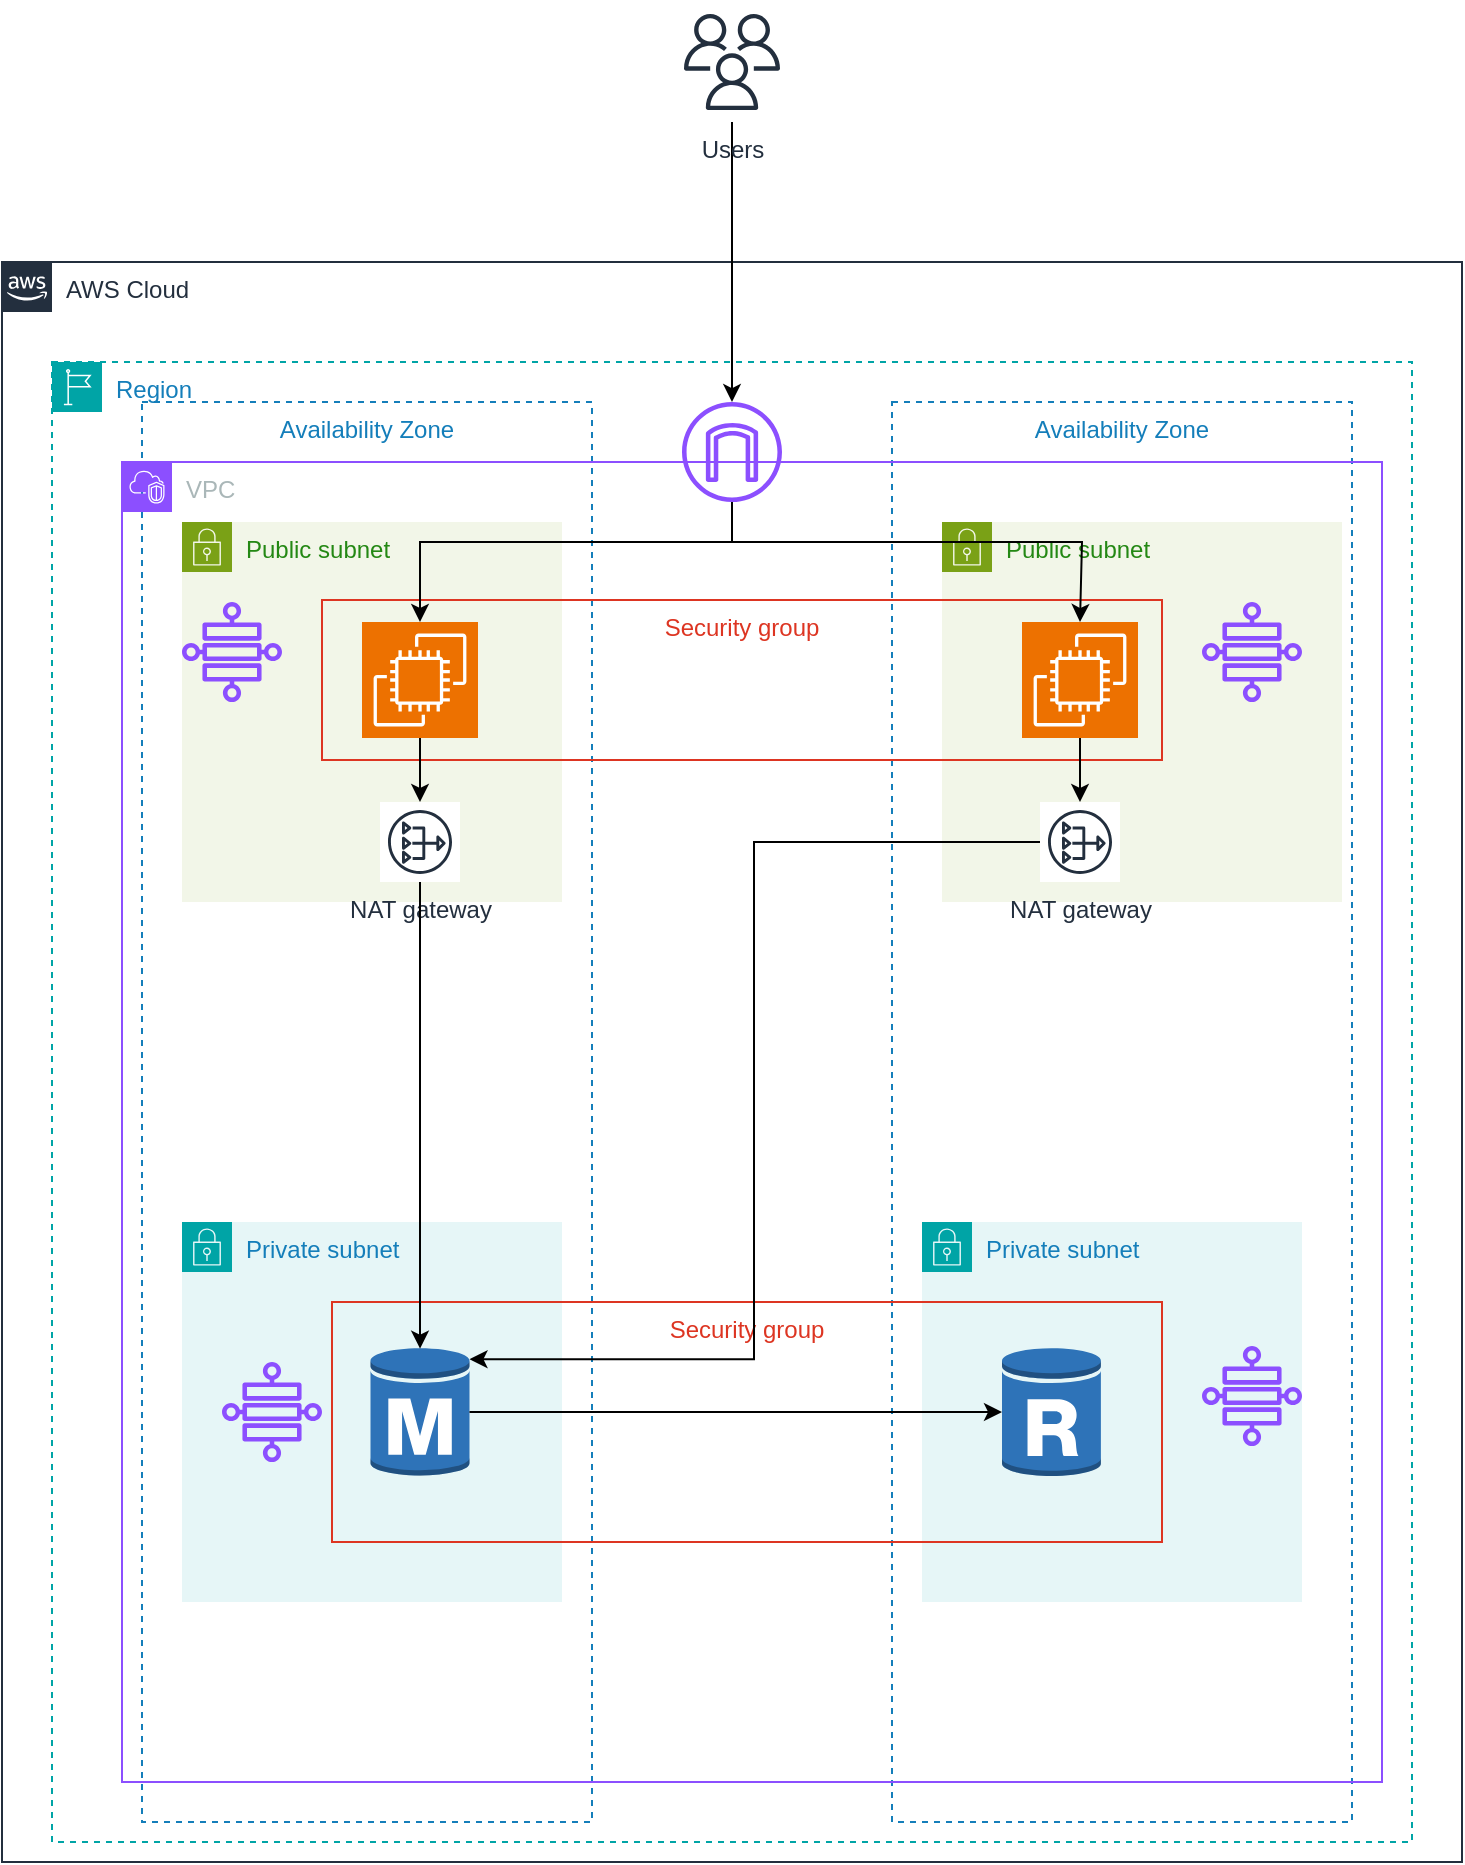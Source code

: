 <mxfile version="27.1.1">
  <diagram name="Page-1" id="qLuCCpbJN-aaw5hV-l8X">
    <mxGraphModel dx="530" dy="1434" grid="1" gridSize="10" guides="1" tooltips="1" connect="1" arrows="1" fold="1" page="1" pageScale="1" pageWidth="850" pageHeight="1100" math="0" shadow="0">
      <root>
        <mxCell id="0" />
        <mxCell id="1" parent="0" />
        <mxCell id="K1gE3kfEb24jbkrRVwB1-1" value="AWS Cloud" style="points=[[0,0],[0.25,0],[0.5,0],[0.75,0],[1,0],[1,0.25],[1,0.5],[1,0.75],[1,1],[0.75,1],[0.5,1],[0.25,1],[0,1],[0,0.75],[0,0.5],[0,0.25]];outlineConnect=0;gradientColor=none;html=1;whiteSpace=wrap;fontSize=12;fontStyle=0;container=1;pointerEvents=0;collapsible=0;recursiveResize=0;shape=mxgraph.aws4.group;grIcon=mxgraph.aws4.group_aws_cloud_alt;strokeColor=#232F3E;fillColor=none;verticalAlign=top;align=left;spacingLeft=30;fontColor=#232F3E;dashed=0;" vertex="1" parent="1">
          <mxGeometry x="70" y="-820" width="730" height="800" as="geometry" />
        </mxCell>
        <mxCell id="K1gE3kfEb24jbkrRVwB1-2" value="Region" style="points=[[0,0],[0.25,0],[0.5,0],[0.75,0],[1,0],[1,0.25],[1,0.5],[1,0.75],[1,1],[0.75,1],[0.5,1],[0.25,1],[0,1],[0,0.75],[0,0.5],[0,0.25]];outlineConnect=0;gradientColor=none;html=1;whiteSpace=wrap;fontSize=12;fontStyle=0;container=1;pointerEvents=0;collapsible=0;recursiveResize=0;shape=mxgraph.aws4.group;grIcon=mxgraph.aws4.group_region;strokeColor=#00A4A6;fillColor=none;verticalAlign=top;align=left;spacingLeft=30;fontColor=#147EBA;dashed=1;" vertex="1" parent="K1gE3kfEb24jbkrRVwB1-1">
          <mxGeometry x="25" y="50" width="680" height="740" as="geometry" />
        </mxCell>
        <mxCell id="K1gE3kfEb24jbkrRVwB1-5" value="Availability Zone" style="fillColor=none;strokeColor=#147EBA;dashed=1;verticalAlign=top;fontStyle=0;fontColor=#147EBA;whiteSpace=wrap;html=1;" vertex="1" parent="K1gE3kfEb24jbkrRVwB1-2">
          <mxGeometry x="45" y="20" width="225" height="710" as="geometry" />
        </mxCell>
        <mxCell id="K1gE3kfEb24jbkrRVwB1-6" value="Availability Zone" style="fillColor=none;strokeColor=#147EBA;dashed=1;verticalAlign=top;fontStyle=0;fontColor=#147EBA;whiteSpace=wrap;html=1;" vertex="1" parent="K1gE3kfEb24jbkrRVwB1-2">
          <mxGeometry x="420" y="20" width="230" height="710" as="geometry" />
        </mxCell>
        <mxCell id="K1gE3kfEb24jbkrRVwB1-7" value="VPC" style="points=[[0,0],[0.25,0],[0.5,0],[0.75,0],[1,0],[1,0.25],[1,0.5],[1,0.75],[1,1],[0.75,1],[0.5,1],[0.25,1],[0,1],[0,0.75],[0,0.5],[0,0.25]];outlineConnect=0;gradientColor=none;html=1;whiteSpace=wrap;fontSize=12;fontStyle=0;container=1;pointerEvents=0;collapsible=0;recursiveResize=0;shape=mxgraph.aws4.group;grIcon=mxgraph.aws4.group_vpc2;strokeColor=#8C4FFF;fillColor=none;verticalAlign=top;align=left;spacingLeft=30;fontColor=#AAB7B8;dashed=0;" vertex="1" parent="K1gE3kfEb24jbkrRVwB1-2">
          <mxGeometry x="35" y="50" width="630" height="660" as="geometry" />
        </mxCell>
        <mxCell id="K1gE3kfEb24jbkrRVwB1-8" value="Public subnet" style="points=[[0,0],[0.25,0],[0.5,0],[0.75,0],[1,0],[1,0.25],[1,0.5],[1,0.75],[1,1],[0.75,1],[0.5,1],[0.25,1],[0,1],[0,0.75],[0,0.5],[0,0.25]];outlineConnect=0;gradientColor=none;html=1;whiteSpace=wrap;fontSize=12;fontStyle=0;container=1;pointerEvents=0;collapsible=0;recursiveResize=0;shape=mxgraph.aws4.group;grIcon=mxgraph.aws4.group_security_group;grStroke=0;strokeColor=#7AA116;fillColor=#F2F6E8;verticalAlign=top;align=left;spacingLeft=30;fontColor=#248814;dashed=0;" vertex="1" parent="K1gE3kfEb24jbkrRVwB1-7">
          <mxGeometry x="30" y="30" width="190" height="190" as="geometry" />
        </mxCell>
        <mxCell id="K1gE3kfEb24jbkrRVwB1-20" value="NAT gateway" style="sketch=0;outlineConnect=0;fontColor=#232F3E;gradientColor=none;strokeColor=#232F3E;fillColor=#ffffff;dashed=0;verticalLabelPosition=bottom;verticalAlign=top;align=center;html=1;fontSize=12;fontStyle=0;aspect=fixed;shape=mxgraph.aws4.resourceIcon;resIcon=mxgraph.aws4.nat_gateway;" vertex="1" parent="K1gE3kfEb24jbkrRVwB1-8">
          <mxGeometry x="99" y="140" width="40" height="40" as="geometry" />
        </mxCell>
        <mxCell id="K1gE3kfEb24jbkrRVwB1-23" value="" style="sketch=0;outlineConnect=0;fontColor=#232F3E;gradientColor=none;fillColor=#8C4FFF;strokeColor=none;dashed=0;verticalLabelPosition=bottom;verticalAlign=top;align=center;html=1;fontSize=12;fontStyle=0;aspect=fixed;pointerEvents=1;shape=mxgraph.aws4.cloud_wan_transit_gateway_route_table_attachment;" vertex="1" parent="K1gE3kfEb24jbkrRVwB1-8">
          <mxGeometry y="40" width="50" height="50" as="geometry" />
        </mxCell>
        <mxCell id="K1gE3kfEb24jbkrRVwB1-9" value="Public subnet" style="points=[[0,0],[0.25,0],[0.5,0],[0.75,0],[1,0],[1,0.25],[1,0.5],[1,0.75],[1,1],[0.75,1],[0.5,1],[0.25,1],[0,1],[0,0.75],[0,0.5],[0,0.25]];outlineConnect=0;gradientColor=none;html=1;whiteSpace=wrap;fontSize=12;fontStyle=0;container=1;pointerEvents=0;collapsible=0;recursiveResize=0;shape=mxgraph.aws4.group;grIcon=mxgraph.aws4.group_security_group;grStroke=0;strokeColor=#7AA116;fillColor=#F2F6E8;verticalAlign=top;align=left;spacingLeft=30;fontColor=#248814;dashed=0;" vertex="1" parent="K1gE3kfEb24jbkrRVwB1-7">
          <mxGeometry x="410" y="30" width="200" height="190" as="geometry" />
        </mxCell>
        <mxCell id="K1gE3kfEb24jbkrRVwB1-24" value="" style="sketch=0;outlineConnect=0;fontColor=#232F3E;gradientColor=none;fillColor=#8C4FFF;strokeColor=none;dashed=0;verticalLabelPosition=bottom;verticalAlign=top;align=center;html=1;fontSize=12;fontStyle=0;aspect=fixed;pointerEvents=1;shape=mxgraph.aws4.cloud_wan_transit_gateway_route_table_attachment;" vertex="1" parent="K1gE3kfEb24jbkrRVwB1-9">
          <mxGeometry x="130" y="40" width="50" height="50" as="geometry" />
        </mxCell>
        <mxCell id="K1gE3kfEb24jbkrRVwB1-10" value="Private subnet" style="points=[[0,0],[0.25,0],[0.5,0],[0.75,0],[1,0],[1,0.25],[1,0.5],[1,0.75],[1,1],[0.75,1],[0.5,1],[0.25,1],[0,1],[0,0.75],[0,0.5],[0,0.25]];outlineConnect=0;gradientColor=none;html=1;whiteSpace=wrap;fontSize=12;fontStyle=0;container=1;pointerEvents=0;collapsible=0;recursiveResize=0;shape=mxgraph.aws4.group;grIcon=mxgraph.aws4.group_security_group;grStroke=0;strokeColor=#00A4A6;fillColor=#E6F6F7;verticalAlign=top;align=left;spacingLeft=30;fontColor=#147EBA;dashed=0;" vertex="1" parent="K1gE3kfEb24jbkrRVwB1-7">
          <mxGeometry x="30" y="380" width="190" height="190" as="geometry" />
        </mxCell>
        <mxCell id="K1gE3kfEb24jbkrRVwB1-25" value="" style="sketch=0;outlineConnect=0;fontColor=#232F3E;gradientColor=none;fillColor=#8C4FFF;strokeColor=none;dashed=0;verticalLabelPosition=bottom;verticalAlign=top;align=center;html=1;fontSize=12;fontStyle=0;aspect=fixed;pointerEvents=1;shape=mxgraph.aws4.cloud_wan_transit_gateway_route_table_attachment;" vertex="1" parent="K1gE3kfEb24jbkrRVwB1-10">
          <mxGeometry x="20" y="70" width="50" height="50" as="geometry" />
        </mxCell>
        <mxCell id="K1gE3kfEb24jbkrRVwB1-11" value="Private subnet" style="points=[[0,0],[0.25,0],[0.5,0],[0.75,0],[1,0],[1,0.25],[1,0.5],[1,0.75],[1,1],[0.75,1],[0.5,1],[0.25,1],[0,1],[0,0.75],[0,0.5],[0,0.25]];outlineConnect=0;gradientColor=none;html=1;whiteSpace=wrap;fontSize=12;fontStyle=0;container=1;pointerEvents=0;collapsible=0;recursiveResize=0;shape=mxgraph.aws4.group;grIcon=mxgraph.aws4.group_security_group;grStroke=0;strokeColor=#00A4A6;fillColor=#E6F6F7;verticalAlign=top;align=left;spacingLeft=30;fontColor=#147EBA;dashed=0;" vertex="1" parent="K1gE3kfEb24jbkrRVwB1-7">
          <mxGeometry x="400" y="380" width="190" height="190" as="geometry" />
        </mxCell>
        <mxCell id="K1gE3kfEb24jbkrRVwB1-26" value="" style="sketch=0;outlineConnect=0;fontColor=#232F3E;gradientColor=none;fillColor=#8C4FFF;strokeColor=none;dashed=0;verticalLabelPosition=bottom;verticalAlign=top;align=center;html=1;fontSize=12;fontStyle=0;aspect=fixed;pointerEvents=1;shape=mxgraph.aws4.cloud_wan_transit_gateway_route_table_attachment;" vertex="1" parent="K1gE3kfEb24jbkrRVwB1-11">
          <mxGeometry x="140" y="62" width="50" height="50" as="geometry" />
        </mxCell>
        <mxCell id="K1gE3kfEb24jbkrRVwB1-12" value="" style="sketch=0;outlineConnect=0;fontColor=#232F3E;gradientColor=none;fillColor=#8C4FFF;strokeColor=none;dashed=0;verticalLabelPosition=bottom;verticalAlign=top;align=center;html=1;fontSize=12;fontStyle=0;aspect=fixed;pointerEvents=1;shape=mxgraph.aws4.internet_gateway;" vertex="1" parent="K1gE3kfEb24jbkrRVwB1-7">
          <mxGeometry x="280" y="-30" width="50" height="50" as="geometry" />
        </mxCell>
        <mxCell id="K1gE3kfEb24jbkrRVwB1-28" value="Security group" style="fillColor=none;strokeColor=#DD3522;verticalAlign=top;fontStyle=0;fontColor=#DD3522;whiteSpace=wrap;html=1;" vertex="1" parent="K1gE3kfEb24jbkrRVwB1-7">
          <mxGeometry x="100" y="69" width="420" height="80" as="geometry" />
        </mxCell>
        <mxCell id="K1gE3kfEb24jbkrRVwB1-39" style="edgeStyle=orthogonalEdgeStyle;rounded=0;orthogonalLoop=1;jettySize=auto;html=1;" edge="1" parent="K1gE3kfEb24jbkrRVwB1-7" source="K1gE3kfEb24jbkrRVwB1-29" target="K1gE3kfEb24jbkrRVwB1-20">
          <mxGeometry relative="1" as="geometry" />
        </mxCell>
        <mxCell id="K1gE3kfEb24jbkrRVwB1-29" value="" style="sketch=0;points=[[0,0,0],[0.25,0,0],[0.5,0,0],[0.75,0,0],[1,0,0],[0,1,0],[0.25,1,0],[0.5,1,0],[0.75,1,0],[1,1,0],[0,0.25,0],[0,0.5,0],[0,0.75,0],[1,0.25,0],[1,0.5,0],[1,0.75,0]];outlineConnect=0;fontColor=#232F3E;fillColor=#ED7100;strokeColor=#ffffff;dashed=0;verticalLabelPosition=bottom;verticalAlign=top;align=center;html=1;fontSize=12;fontStyle=0;aspect=fixed;shape=mxgraph.aws4.resourceIcon;resIcon=mxgraph.aws4.ec2;" vertex="1" parent="K1gE3kfEb24jbkrRVwB1-7">
          <mxGeometry x="120" y="80" width="58" height="58" as="geometry" />
        </mxCell>
        <mxCell id="K1gE3kfEb24jbkrRVwB1-31" value="" style="sketch=0;points=[[0,0,0],[0.25,0,0],[0.5,0,0],[0.75,0,0],[1,0,0],[0,1,0],[0.25,1,0],[0.5,1,0],[0.75,1,0],[1,1,0],[0,0.25,0],[0,0.5,0],[0,0.75,0],[1,0.25,0],[1,0.5,0],[1,0.75,0]];outlineConnect=0;fontColor=#232F3E;fillColor=#ED7100;strokeColor=#ffffff;dashed=0;verticalLabelPosition=bottom;verticalAlign=top;align=center;html=1;fontSize=12;fontStyle=0;aspect=fixed;shape=mxgraph.aws4.resourceIcon;resIcon=mxgraph.aws4.ec2;" vertex="1" parent="K1gE3kfEb24jbkrRVwB1-7">
          <mxGeometry x="450" y="80" width="58" height="58" as="geometry" />
        </mxCell>
        <mxCell id="K1gE3kfEb24jbkrRVwB1-35" style="edgeStyle=orthogonalEdgeStyle;rounded=0;orthogonalLoop=1;jettySize=auto;html=1;entryX=0.5;entryY=0;entryDx=0;entryDy=0;entryPerimeter=0;" edge="1" parent="K1gE3kfEb24jbkrRVwB1-7" source="K1gE3kfEb24jbkrRVwB1-12" target="K1gE3kfEb24jbkrRVwB1-29">
          <mxGeometry relative="1" as="geometry">
            <Array as="points">
              <mxPoint x="305" y="40" />
              <mxPoint x="149" y="40" />
            </Array>
          </mxGeometry>
        </mxCell>
        <mxCell id="K1gE3kfEb24jbkrRVwB1-27" value="Security group" style="fillColor=none;strokeColor=#DD3522;verticalAlign=top;fontStyle=0;fontColor=#DD3522;whiteSpace=wrap;html=1;" vertex="1" parent="K1gE3kfEb24jbkrRVwB1-7">
          <mxGeometry x="105" y="420" width="415" height="120" as="geometry" />
        </mxCell>
        <mxCell id="K1gE3kfEb24jbkrRVwB1-18" value="" style="outlineConnect=0;dashed=0;verticalLabelPosition=bottom;verticalAlign=top;align=center;html=1;shape=mxgraph.aws3.rds_db_instance;fillColor=#2E73B8;gradientColor=none;" vertex="1" parent="K1gE3kfEb24jbkrRVwB1-7">
          <mxGeometry x="124.25" y="442" width="49.5" height="66" as="geometry" />
        </mxCell>
        <mxCell id="K1gE3kfEb24jbkrRVwB1-41" style="edgeStyle=orthogonalEdgeStyle;rounded=0;orthogonalLoop=1;jettySize=auto;html=1;entryX=0.5;entryY=0.02;entryDx=0;entryDy=0;entryPerimeter=0;" edge="1" parent="K1gE3kfEb24jbkrRVwB1-7" source="K1gE3kfEb24jbkrRVwB1-20" target="K1gE3kfEb24jbkrRVwB1-18">
          <mxGeometry relative="1" as="geometry" />
        </mxCell>
        <mxCell id="K1gE3kfEb24jbkrRVwB1-19" value="" style="outlineConnect=0;dashed=0;verticalLabelPosition=bottom;verticalAlign=top;align=center;html=1;shape=mxgraph.aws3.rds_db_instance_read_replica;fillColor=#2E73B8;gradientColor=none;" vertex="1" parent="K1gE3kfEb24jbkrRVwB1-2">
          <mxGeometry x="475" y="492" width="49.5" height="66" as="geometry" />
        </mxCell>
        <mxCell id="K1gE3kfEb24jbkrRVwB1-21" value="NAT gateway" style="sketch=0;outlineConnect=0;fontColor=#232F3E;gradientColor=none;strokeColor=#232F3E;fillColor=#ffffff;dashed=0;verticalLabelPosition=bottom;verticalAlign=top;align=center;html=1;fontSize=12;fontStyle=0;aspect=fixed;shape=mxgraph.aws4.resourceIcon;resIcon=mxgraph.aws4.nat_gateway;" vertex="1" parent="K1gE3kfEb24jbkrRVwB1-2">
          <mxGeometry x="494" y="220" width="40" height="40" as="geometry" />
        </mxCell>
        <mxCell id="K1gE3kfEb24jbkrRVwB1-38" style="edgeStyle=orthogonalEdgeStyle;rounded=0;orthogonalLoop=1;jettySize=auto;html=1;" edge="1" parent="K1gE3kfEb24jbkrRVwB1-2" source="K1gE3kfEb24jbkrRVwB1-31" target="K1gE3kfEb24jbkrRVwB1-21">
          <mxGeometry relative="1" as="geometry" />
        </mxCell>
        <mxCell id="K1gE3kfEb24jbkrRVwB1-45" style="edgeStyle=orthogonalEdgeStyle;rounded=0;orthogonalLoop=1;jettySize=auto;html=1;entryX=1;entryY=0.1;entryDx=0;entryDy=0;entryPerimeter=0;" edge="1" parent="K1gE3kfEb24jbkrRVwB1-2" source="K1gE3kfEb24jbkrRVwB1-21" target="K1gE3kfEb24jbkrRVwB1-18">
          <mxGeometry relative="1" as="geometry">
            <Array as="points">
              <mxPoint x="351" y="240" />
              <mxPoint x="351" y="499" />
            </Array>
          </mxGeometry>
        </mxCell>
        <mxCell id="K1gE3kfEb24jbkrRVwB1-46" style="edgeStyle=orthogonalEdgeStyle;rounded=0;orthogonalLoop=1;jettySize=auto;html=1;" edge="1" parent="K1gE3kfEb24jbkrRVwB1-2" source="K1gE3kfEb24jbkrRVwB1-18" target="K1gE3kfEb24jbkrRVwB1-19">
          <mxGeometry relative="1" as="geometry" />
        </mxCell>
        <mxCell id="K1gE3kfEb24jbkrRVwB1-34" style="edgeStyle=orthogonalEdgeStyle;rounded=0;orthogonalLoop=1;jettySize=auto;html=1;" edge="1" parent="1" source="K1gE3kfEb24jbkrRVwB1-32" target="K1gE3kfEb24jbkrRVwB1-12">
          <mxGeometry relative="1" as="geometry" />
        </mxCell>
        <mxCell id="K1gE3kfEb24jbkrRVwB1-32" value="Users" style="sketch=0;outlineConnect=0;fontColor=#232F3E;gradientColor=none;strokeColor=#232F3E;fillColor=#ffffff;dashed=0;verticalLabelPosition=bottom;verticalAlign=top;align=center;html=1;fontSize=12;fontStyle=0;aspect=fixed;shape=mxgraph.aws4.resourceIcon;resIcon=mxgraph.aws4.users;" vertex="1" parent="1">
          <mxGeometry x="405" y="-950" width="60" height="60" as="geometry" />
        </mxCell>
        <mxCell id="K1gE3kfEb24jbkrRVwB1-36" value="" style="endArrow=classic;html=1;rounded=0;entryX=0.5;entryY=0;entryDx=0;entryDy=0;entryPerimeter=0;" edge="1" parent="1" target="K1gE3kfEb24jbkrRVwB1-31">
          <mxGeometry width="50" height="50" relative="1" as="geometry">
            <mxPoint x="420" y="-680" as="sourcePoint" />
            <mxPoint x="470" y="-790" as="targetPoint" />
            <Array as="points">
              <mxPoint x="610" y="-680" />
            </Array>
          </mxGeometry>
        </mxCell>
      </root>
    </mxGraphModel>
  </diagram>
</mxfile>
